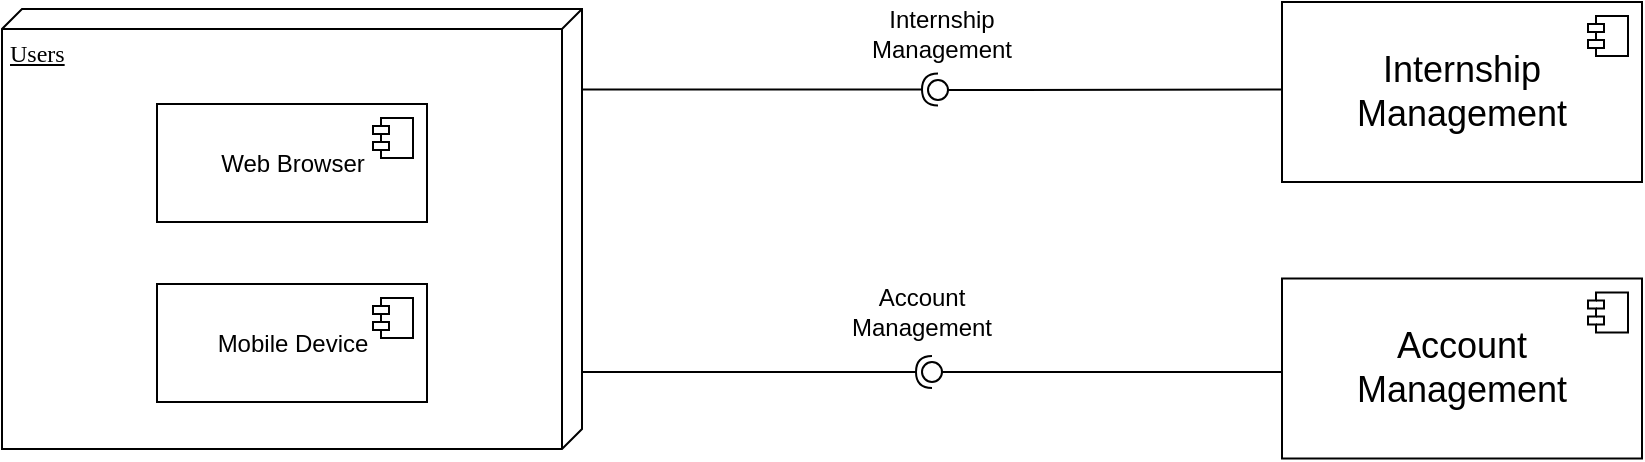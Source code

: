 <mxfile version="25.0.1">
  <diagram name="Page-1" id="5f0bae14-7c28-e335-631c-24af17079c00">
    <mxGraphModel dx="1166" dy="621" grid="1" gridSize="10" guides="1" tooltips="1" connect="1" arrows="1" fold="1" page="1" pageScale="1" pageWidth="1100" pageHeight="850" background="none" math="0" shadow="0">
      <root>
        <mxCell id="0" />
        <mxCell id="1" parent="0" />
        <mxCell id="39150e848f15840c-1" value="Users" style="verticalAlign=top;align=left;spacingTop=8;spacingLeft=2;spacingRight=12;shape=cube;size=10;direction=south;fontStyle=4;html=1;rounded=0;shadow=0;comic=0;labelBackgroundColor=none;strokeWidth=1;fontFamily=Verdana;fontSize=12" parent="1" vertex="1">
          <mxGeometry x="135" y="293.5" width="290" height="220" as="geometry" />
        </mxCell>
        <mxCell id="ioRFcMX2OZ8lv-8FvP3L-35" value="" style="rounded=0;orthogonalLoop=1;jettySize=auto;html=1;endArrow=halfCircle;endFill=0;endSize=6;strokeWidth=1;sketch=0;" parent="1" edge="1">
          <mxGeometry relative="1" as="geometry">
            <mxPoint x="425" y="333.75" as="sourcePoint" />
            <mxPoint x="603" y="333.75" as="targetPoint" />
          </mxGeometry>
        </mxCell>
        <mxCell id="ioRFcMX2OZ8lv-8FvP3L-36" value="" style="rounded=0;orthogonalLoop=1;jettySize=auto;html=1;endArrow=oval;endFill=0;sketch=0;sourcePerimeterSpacing=0;targetPerimeterSpacing=0;endSize=10;exitX=0.001;exitY=0.486;exitDx=0;exitDy=0;exitPerimeter=0;" parent="1" source="ioRFcMX2OZ8lv-8FvP3L-53" edge="1">
          <mxGeometry relative="1" as="geometry">
            <mxPoint x="740.36" y="306.46" as="sourcePoint" />
            <mxPoint x="603" y="334" as="targetPoint" />
          </mxGeometry>
        </mxCell>
        <mxCell id="ioRFcMX2OZ8lv-8FvP3L-40" value="Internship Management" style="text;html=1;align=center;verticalAlign=middle;whiteSpace=wrap;rounded=0;" parent="1" vertex="1">
          <mxGeometry x="560" y="290" width="90" height="32.5" as="geometry" />
        </mxCell>
        <mxCell id="ioRFcMX2OZ8lv-8FvP3L-46" value="" style="rounded=0;orthogonalLoop=1;jettySize=auto;html=1;endArrow=halfCircle;endFill=0;endSize=6;strokeWidth=1;sketch=0;exitX=0.898;exitY=0;exitDx=0;exitDy=0;exitPerimeter=0;" parent="1" edge="1">
          <mxGeometry relative="1" as="geometry">
            <mxPoint x="425" y="475.06" as="sourcePoint" />
            <mxPoint x="600" y="475" as="targetPoint" />
          </mxGeometry>
        </mxCell>
        <mxCell id="ioRFcMX2OZ8lv-8FvP3L-47" value="" style="rounded=0;orthogonalLoop=1;jettySize=auto;html=1;endArrow=oval;endFill=0;sketch=0;sourcePerimeterSpacing=0;targetPerimeterSpacing=0;endSize=10;exitX=0;exitY=0.519;exitDx=0;exitDy=0;exitPerimeter=0;" parent="1" source="ioRFcMX2OZ8lv-8FvP3L-55" edge="1">
          <mxGeometry relative="1" as="geometry">
            <mxPoint x="766.56" y="623.185" as="sourcePoint" />
            <mxPoint x="600" y="475" as="targetPoint" />
          </mxGeometry>
        </mxCell>
        <mxCell id="ioRFcMX2OZ8lv-8FvP3L-48" value="&lt;div&gt;Account&lt;/div&gt;&lt;div&gt;Management&lt;/div&gt;" style="text;html=1;align=center;verticalAlign=middle;whiteSpace=wrap;rounded=0;" parent="1" vertex="1">
          <mxGeometry x="550" y="428.25" width="90" height="32.5" as="geometry" />
        </mxCell>
        <mxCell id="ioRFcMX2OZ8lv-8FvP3L-53" value="&lt;div&gt;&lt;font style=&quot;font-size: 18px;&quot;&gt;Internship&lt;/font&gt;&lt;/div&gt;&lt;div&gt;&lt;font style=&quot;font-size: 18px;&quot;&gt;Management&lt;br&gt;&lt;/font&gt;&lt;/div&gt;" style="html=1;dropTarget=0;whiteSpace=wrap;" parent="1" vertex="1">
          <mxGeometry x="775" y="290" width="180" height="90" as="geometry" />
        </mxCell>
        <mxCell id="ioRFcMX2OZ8lv-8FvP3L-54" value="" style="shape=module;jettyWidth=8;jettyHeight=4;" parent="ioRFcMX2OZ8lv-8FvP3L-53" vertex="1">
          <mxGeometry x="1" width="20" height="20" relative="1" as="geometry">
            <mxPoint x="-27" y="7" as="offset" />
          </mxGeometry>
        </mxCell>
        <mxCell id="ioRFcMX2OZ8lv-8FvP3L-55" value="&lt;div&gt;&lt;font style=&quot;font-size: 18px;&quot;&gt;Account&lt;/font&gt;&lt;/div&gt;&lt;div&gt;&lt;font style=&quot;font-size: 18px;&quot;&gt;Management&lt;br&gt;&lt;/font&gt;&lt;/div&gt;" style="html=1;dropTarget=0;whiteSpace=wrap;" parent="1" vertex="1">
          <mxGeometry x="775" y="428.25" width="180" height="90" as="geometry" />
        </mxCell>
        <mxCell id="ioRFcMX2OZ8lv-8FvP3L-56" value="" style="shape=module;jettyWidth=8;jettyHeight=4;" parent="ioRFcMX2OZ8lv-8FvP3L-55" vertex="1">
          <mxGeometry x="1" width="20" height="20" relative="1" as="geometry">
            <mxPoint x="-27" y="7" as="offset" />
          </mxGeometry>
        </mxCell>
        <mxCell id="ioRFcMX2OZ8lv-8FvP3L-57" value="&lt;div align=&quot;center&quot;&gt;Web Browser&lt;/div&gt;" style="html=1;dropTarget=0;whiteSpace=wrap;" parent="1" vertex="1">
          <mxGeometry x="212.5" y="341" width="135" height="59" as="geometry" />
        </mxCell>
        <mxCell id="ioRFcMX2OZ8lv-8FvP3L-58" value="" style="shape=module;jettyWidth=8;jettyHeight=4;" parent="ioRFcMX2OZ8lv-8FvP3L-57" vertex="1">
          <mxGeometry x="1" width="20" height="20" relative="1" as="geometry">
            <mxPoint x="-27" y="7" as="offset" />
          </mxGeometry>
        </mxCell>
        <mxCell id="ioRFcMX2OZ8lv-8FvP3L-61" value="&lt;div align=&quot;center&quot;&gt;Mobile Device&lt;/div&gt;" style="html=1;dropTarget=0;whiteSpace=wrap;" parent="1" vertex="1">
          <mxGeometry x="212.5" y="431" width="135" height="59" as="geometry" />
        </mxCell>
        <mxCell id="ioRFcMX2OZ8lv-8FvP3L-62" value="" style="shape=module;jettyWidth=8;jettyHeight=4;" parent="ioRFcMX2OZ8lv-8FvP3L-61" vertex="1">
          <mxGeometry x="1" width="20" height="20" relative="1" as="geometry">
            <mxPoint x="-27" y="7" as="offset" />
          </mxGeometry>
        </mxCell>
      </root>
    </mxGraphModel>
  </diagram>
</mxfile>
